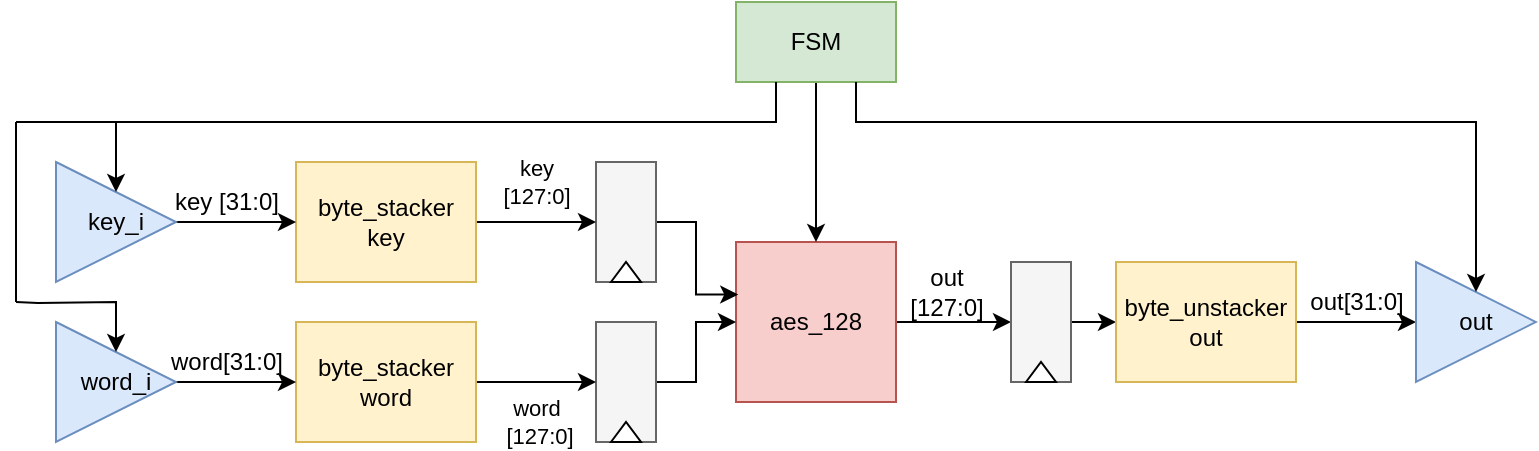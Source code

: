 <mxfile version="16.5.6" type="github">
  <diagram id="cbPLOwQLAhEIxyICOQtN" name="Page-1">
    <mxGraphModel dx="312" dy="456" grid="1" gridSize="10" guides="1" tooltips="1" connect="1" arrows="1" fold="1" page="1" pageScale="1" pageWidth="827" pageHeight="1169" math="0" shadow="0">
      <root>
        <mxCell id="0" />
        <mxCell id="1" parent="0" />
        <mxCell id="SgAXbenAV0-4lwXJKQor-26" value="" style="edgeStyle=orthogonalEdgeStyle;rounded=0;orthogonalLoop=1;jettySize=auto;html=1;entryX=0;entryY=0.5;entryDx=0;entryDy=0;" edge="1" parent="1" source="SgAXbenAV0-4lwXJKQor-1" target="SgAXbenAV0-4lwXJKQor-24">
          <mxGeometry relative="1" as="geometry" />
        </mxCell>
        <mxCell id="SgAXbenAV0-4lwXJKQor-1" value="aes_128" style="rounded=0;whiteSpace=wrap;html=1;fillColor=#f8cecc;strokeColor=#b85450;" vertex="1" parent="1">
          <mxGeometry x="400" y="460" width="80" height="80" as="geometry" />
        </mxCell>
        <mxCell id="SgAXbenAV0-4lwXJKQor-4" value="" style="edgeStyle=orthogonalEdgeStyle;rounded=0;orthogonalLoop=1;jettySize=auto;html=1;entryX=0.014;entryY=0.328;entryDx=0;entryDy=0;entryPerimeter=0;" edge="1" parent="1" source="SgAXbenAV0-4lwXJKQor-2" target="SgAXbenAV0-4lwXJKQor-1">
          <mxGeometry relative="1" as="geometry">
            <mxPoint x="380" y="480" as="targetPoint" />
          </mxGeometry>
        </mxCell>
        <mxCell id="SgAXbenAV0-4lwXJKQor-6" value="&lt;div&gt;key&lt;/div&gt;&lt;div&gt;[127:0]&lt;/div&gt;" style="edgeLabel;html=1;align=center;verticalAlign=middle;resizable=0;points=[];" vertex="1" connectable="0" parent="SgAXbenAV0-4lwXJKQor-4">
          <mxGeometry x="-0.528" y="2" relative="1" as="geometry">
            <mxPoint x="-78" y="-18" as="offset" />
          </mxGeometry>
        </mxCell>
        <mxCell id="SgAXbenAV0-4lwXJKQor-2" value="" style="rounded=0;whiteSpace=wrap;html=1;fillColor=#f5f5f5;fontColor=#333333;strokeColor=#666666;" vertex="1" parent="1">
          <mxGeometry x="330" y="420" width="30" height="60" as="geometry" />
        </mxCell>
        <mxCell id="SgAXbenAV0-4lwXJKQor-5" value="" style="edgeStyle=orthogonalEdgeStyle;rounded=0;orthogonalLoop=1;jettySize=auto;html=1;" edge="1" parent="1" source="SgAXbenAV0-4lwXJKQor-3" target="SgAXbenAV0-4lwXJKQor-1">
          <mxGeometry relative="1" as="geometry" />
        </mxCell>
        <mxCell id="SgAXbenAV0-4lwXJKQor-7" value="&lt;div&gt;word&lt;/div&gt;&lt;div&gt;&amp;nbsp;[127:0]&lt;/div&gt;" style="edgeLabel;html=1;align=center;verticalAlign=middle;resizable=0;points=[];" vertex="1" connectable="0" parent="SgAXbenAV0-4lwXJKQor-5">
          <mxGeometry x="-0.343" y="1" relative="1" as="geometry">
            <mxPoint x="-79" y="23" as="offset" />
          </mxGeometry>
        </mxCell>
        <mxCell id="SgAXbenAV0-4lwXJKQor-3" value="" style="rounded=0;whiteSpace=wrap;html=1;fillColor=#f5f5f5;fontColor=#333333;strokeColor=#666666;" vertex="1" parent="1">
          <mxGeometry x="330" y="500" width="30" height="60" as="geometry" />
        </mxCell>
        <mxCell id="SgAXbenAV0-4lwXJKQor-13" value="" style="edgeStyle=orthogonalEdgeStyle;rounded=0;orthogonalLoop=1;jettySize=auto;html=1;entryX=0;entryY=0.5;entryDx=0;entryDy=0;" edge="1" parent="1" source="SgAXbenAV0-4lwXJKQor-8" target="SgAXbenAV0-4lwXJKQor-2">
          <mxGeometry relative="1" as="geometry" />
        </mxCell>
        <mxCell id="SgAXbenAV0-4lwXJKQor-8" value="byte_stacker key" style="rounded=0;whiteSpace=wrap;html=1;fillColor=#fff2cc;strokeColor=#d6b656;" vertex="1" parent="1">
          <mxGeometry x="180" y="420" width="90" height="60" as="geometry" />
        </mxCell>
        <mxCell id="SgAXbenAV0-4lwXJKQor-14" value="" style="edgeStyle=orthogonalEdgeStyle;rounded=0;orthogonalLoop=1;jettySize=auto;html=1;entryX=0;entryY=0.5;entryDx=0;entryDy=0;" edge="1" parent="1" source="SgAXbenAV0-4lwXJKQor-9" target="SgAXbenAV0-4lwXJKQor-3">
          <mxGeometry relative="1" as="geometry" />
        </mxCell>
        <mxCell id="SgAXbenAV0-4lwXJKQor-9" value="byte_stacker word" style="rounded=0;whiteSpace=wrap;html=1;fillColor=#fff2cc;strokeColor=#d6b656;" vertex="1" parent="1">
          <mxGeometry x="180" y="500" width="90" height="60" as="geometry" />
        </mxCell>
        <mxCell id="SgAXbenAV0-4lwXJKQor-10" value="" style="triangle;whiteSpace=wrap;html=1;direction=north;" vertex="1" parent="1">
          <mxGeometry x="337.5" y="550" width="15" height="10" as="geometry" />
        </mxCell>
        <mxCell id="SgAXbenAV0-4lwXJKQor-11" value="" style="triangle;whiteSpace=wrap;html=1;direction=north;" vertex="1" parent="1">
          <mxGeometry x="337.5" y="470" width="15" height="10" as="geometry" />
        </mxCell>
        <mxCell id="SgAXbenAV0-4lwXJKQor-18" value="" style="edgeStyle=orthogonalEdgeStyle;rounded=0;orthogonalLoop=1;jettySize=auto;html=1;" edge="1" parent="1" source="SgAXbenAV0-4lwXJKQor-16" target="SgAXbenAV0-4lwXJKQor-8">
          <mxGeometry relative="1" as="geometry" />
        </mxCell>
        <mxCell id="SgAXbenAV0-4lwXJKQor-16" value="key_i" style="triangle;whiteSpace=wrap;html=1;fillColor=#dae8fc;strokeColor=#6c8ebf;" vertex="1" parent="1">
          <mxGeometry x="60" y="420" width="60" height="60" as="geometry" />
        </mxCell>
        <mxCell id="SgAXbenAV0-4lwXJKQor-19" value="" style="edgeStyle=orthogonalEdgeStyle;rounded=0;orthogonalLoop=1;jettySize=auto;html=1;" edge="1" parent="1" source="SgAXbenAV0-4lwXJKQor-17" target="SgAXbenAV0-4lwXJKQor-9">
          <mxGeometry relative="1" as="geometry" />
        </mxCell>
        <mxCell id="SgAXbenAV0-4lwXJKQor-17" value="word_i" style="triangle;whiteSpace=wrap;html=1;fillColor=#dae8fc;strokeColor=#6c8ebf;" vertex="1" parent="1">
          <mxGeometry x="60" y="500" width="60" height="60" as="geometry" />
        </mxCell>
        <mxCell id="SgAXbenAV0-4lwXJKQor-20" value="key [31:0]" style="text;html=1;align=center;verticalAlign=middle;resizable=0;points=[];autosize=1;strokeColor=none;fillColor=none;" vertex="1" parent="1">
          <mxGeometry x="110" y="430" width="70" height="20" as="geometry" />
        </mxCell>
        <mxCell id="SgAXbenAV0-4lwXJKQor-23" value="word[31:0]" style="text;html=1;align=center;verticalAlign=middle;resizable=0;points=[];autosize=1;strokeColor=none;fillColor=none;" vertex="1" parent="1">
          <mxGeometry x="110" y="510" width="70" height="20" as="geometry" />
        </mxCell>
        <mxCell id="SgAXbenAV0-4lwXJKQor-29" value="" style="edgeStyle=orthogonalEdgeStyle;rounded=0;orthogonalLoop=1;jettySize=auto;html=1;" edge="1" parent="1" source="SgAXbenAV0-4lwXJKQor-24" target="SgAXbenAV0-4lwXJKQor-28">
          <mxGeometry relative="1" as="geometry" />
        </mxCell>
        <mxCell id="SgAXbenAV0-4lwXJKQor-24" value="" style="rounded=0;whiteSpace=wrap;html=1;fillColor=#f5f5f5;fontColor=#333333;strokeColor=#666666;" vertex="1" parent="1">
          <mxGeometry x="537.5" y="470" width="30" height="60" as="geometry" />
        </mxCell>
        <mxCell id="SgAXbenAV0-4lwXJKQor-25" value="" style="triangle;whiteSpace=wrap;html=1;direction=north;" vertex="1" parent="1">
          <mxGeometry x="545" y="520" width="15" height="10" as="geometry" />
        </mxCell>
        <mxCell id="SgAXbenAV0-4lwXJKQor-27" value="&lt;div&gt;out&lt;/div&gt;&lt;div&gt;[127:0]&lt;/div&gt;" style="text;html=1;align=center;verticalAlign=middle;resizable=0;points=[];autosize=1;strokeColor=none;fillColor=none;" vertex="1" parent="1">
          <mxGeometry x="480" y="470" width="50" height="30" as="geometry" />
        </mxCell>
        <mxCell id="SgAXbenAV0-4lwXJKQor-31" value="" style="edgeStyle=orthogonalEdgeStyle;rounded=0;orthogonalLoop=1;jettySize=auto;html=1;" edge="1" parent="1" source="SgAXbenAV0-4lwXJKQor-28" target="SgAXbenAV0-4lwXJKQor-30">
          <mxGeometry relative="1" as="geometry" />
        </mxCell>
        <mxCell id="SgAXbenAV0-4lwXJKQor-28" value="byte_unstacker out" style="rounded=0;whiteSpace=wrap;html=1;fillColor=#fff2cc;strokeColor=#d6b656;" vertex="1" parent="1">
          <mxGeometry x="590" y="470" width="90" height="60" as="geometry" />
        </mxCell>
        <mxCell id="SgAXbenAV0-4lwXJKQor-30" value="out" style="triangle;whiteSpace=wrap;html=1;fillColor=#dae8fc;strokeColor=#6c8ebf;" vertex="1" parent="1">
          <mxGeometry x="740" y="470" width="60" height="60" as="geometry" />
        </mxCell>
        <mxCell id="SgAXbenAV0-4lwXJKQor-32" value="out[31:0]" style="text;html=1;align=center;verticalAlign=middle;resizable=0;points=[];autosize=1;strokeColor=none;fillColor=none;" vertex="1" parent="1">
          <mxGeometry x="680" y="480" width="60" height="20" as="geometry" />
        </mxCell>
        <mxCell id="SgAXbenAV0-4lwXJKQor-37" value="" style="edgeStyle=orthogonalEdgeStyle;rounded=0;orthogonalLoop=1;jettySize=auto;html=1;" edge="1" parent="1" source="SgAXbenAV0-4lwXJKQor-35" target="SgAXbenAV0-4lwXJKQor-1">
          <mxGeometry relative="1" as="geometry" />
        </mxCell>
        <mxCell id="SgAXbenAV0-4lwXJKQor-35" value="FSM" style="rounded=0;whiteSpace=wrap;html=1;fillColor=#d5e8d4;strokeColor=#82b366;" vertex="1" parent="1">
          <mxGeometry x="400" y="340" width="80" height="40" as="geometry" />
        </mxCell>
        <mxCell id="SgAXbenAV0-4lwXJKQor-36" value="" style="endArrow=classic;html=1;rounded=0;entryX=0.5;entryY=0;entryDx=0;entryDy=0;exitX=0.75;exitY=1;exitDx=0;exitDy=0;edgeStyle=orthogonalEdgeStyle;" edge="1" parent="1" source="SgAXbenAV0-4lwXJKQor-35" target="SgAXbenAV0-4lwXJKQor-30">
          <mxGeometry width="50" height="50" relative="1" as="geometry">
            <mxPoint x="650" y="430" as="sourcePoint" />
            <mxPoint x="700" y="380" as="targetPoint" />
            <Array as="points">
              <mxPoint x="460" y="400" />
              <mxPoint x="770" y="400" />
            </Array>
          </mxGeometry>
        </mxCell>
        <mxCell id="SgAXbenAV0-4lwXJKQor-38" value="" style="endArrow=classic;html=1;rounded=0;exitX=0.25;exitY=1;exitDx=0;exitDy=0;entryX=0.5;entryY=0;entryDx=0;entryDy=0;edgeStyle=orthogonalEdgeStyle;" edge="1" parent="1" source="SgAXbenAV0-4lwXJKQor-35" target="SgAXbenAV0-4lwXJKQor-16">
          <mxGeometry width="50" height="50" relative="1" as="geometry">
            <mxPoint x="190" y="360" as="sourcePoint" />
            <mxPoint x="240" y="310" as="targetPoint" />
            <Array as="points">
              <mxPoint x="420" y="400" />
              <mxPoint x="90" y="400" />
            </Array>
          </mxGeometry>
        </mxCell>
        <mxCell id="SgAXbenAV0-4lwXJKQor-39" value="" style="endArrow=classic;html=1;rounded=0;entryX=0.5;entryY=0;entryDx=0;entryDy=0;edgeStyle=orthogonalEdgeStyle;" edge="1" parent="1" target="SgAXbenAV0-4lwXJKQor-17">
          <mxGeometry width="50" height="50" relative="1" as="geometry">
            <mxPoint x="40" y="490" as="sourcePoint" />
            <mxPoint x="220" y="270" as="targetPoint" />
          </mxGeometry>
        </mxCell>
        <mxCell id="SgAXbenAV0-4lwXJKQor-40" value="" style="endArrow=none;html=1;rounded=0;" edge="1" parent="1">
          <mxGeometry width="50" height="50" relative="1" as="geometry">
            <mxPoint x="40" y="490" as="sourcePoint" />
            <mxPoint x="40" y="400" as="targetPoint" />
          </mxGeometry>
        </mxCell>
        <mxCell id="SgAXbenAV0-4lwXJKQor-41" value="" style="endArrow=none;html=1;rounded=0;" edge="1" parent="1">
          <mxGeometry width="50" height="50" relative="1" as="geometry">
            <mxPoint x="40" y="400" as="sourcePoint" />
            <mxPoint x="90" y="400" as="targetPoint" />
          </mxGeometry>
        </mxCell>
      </root>
    </mxGraphModel>
  </diagram>
</mxfile>
